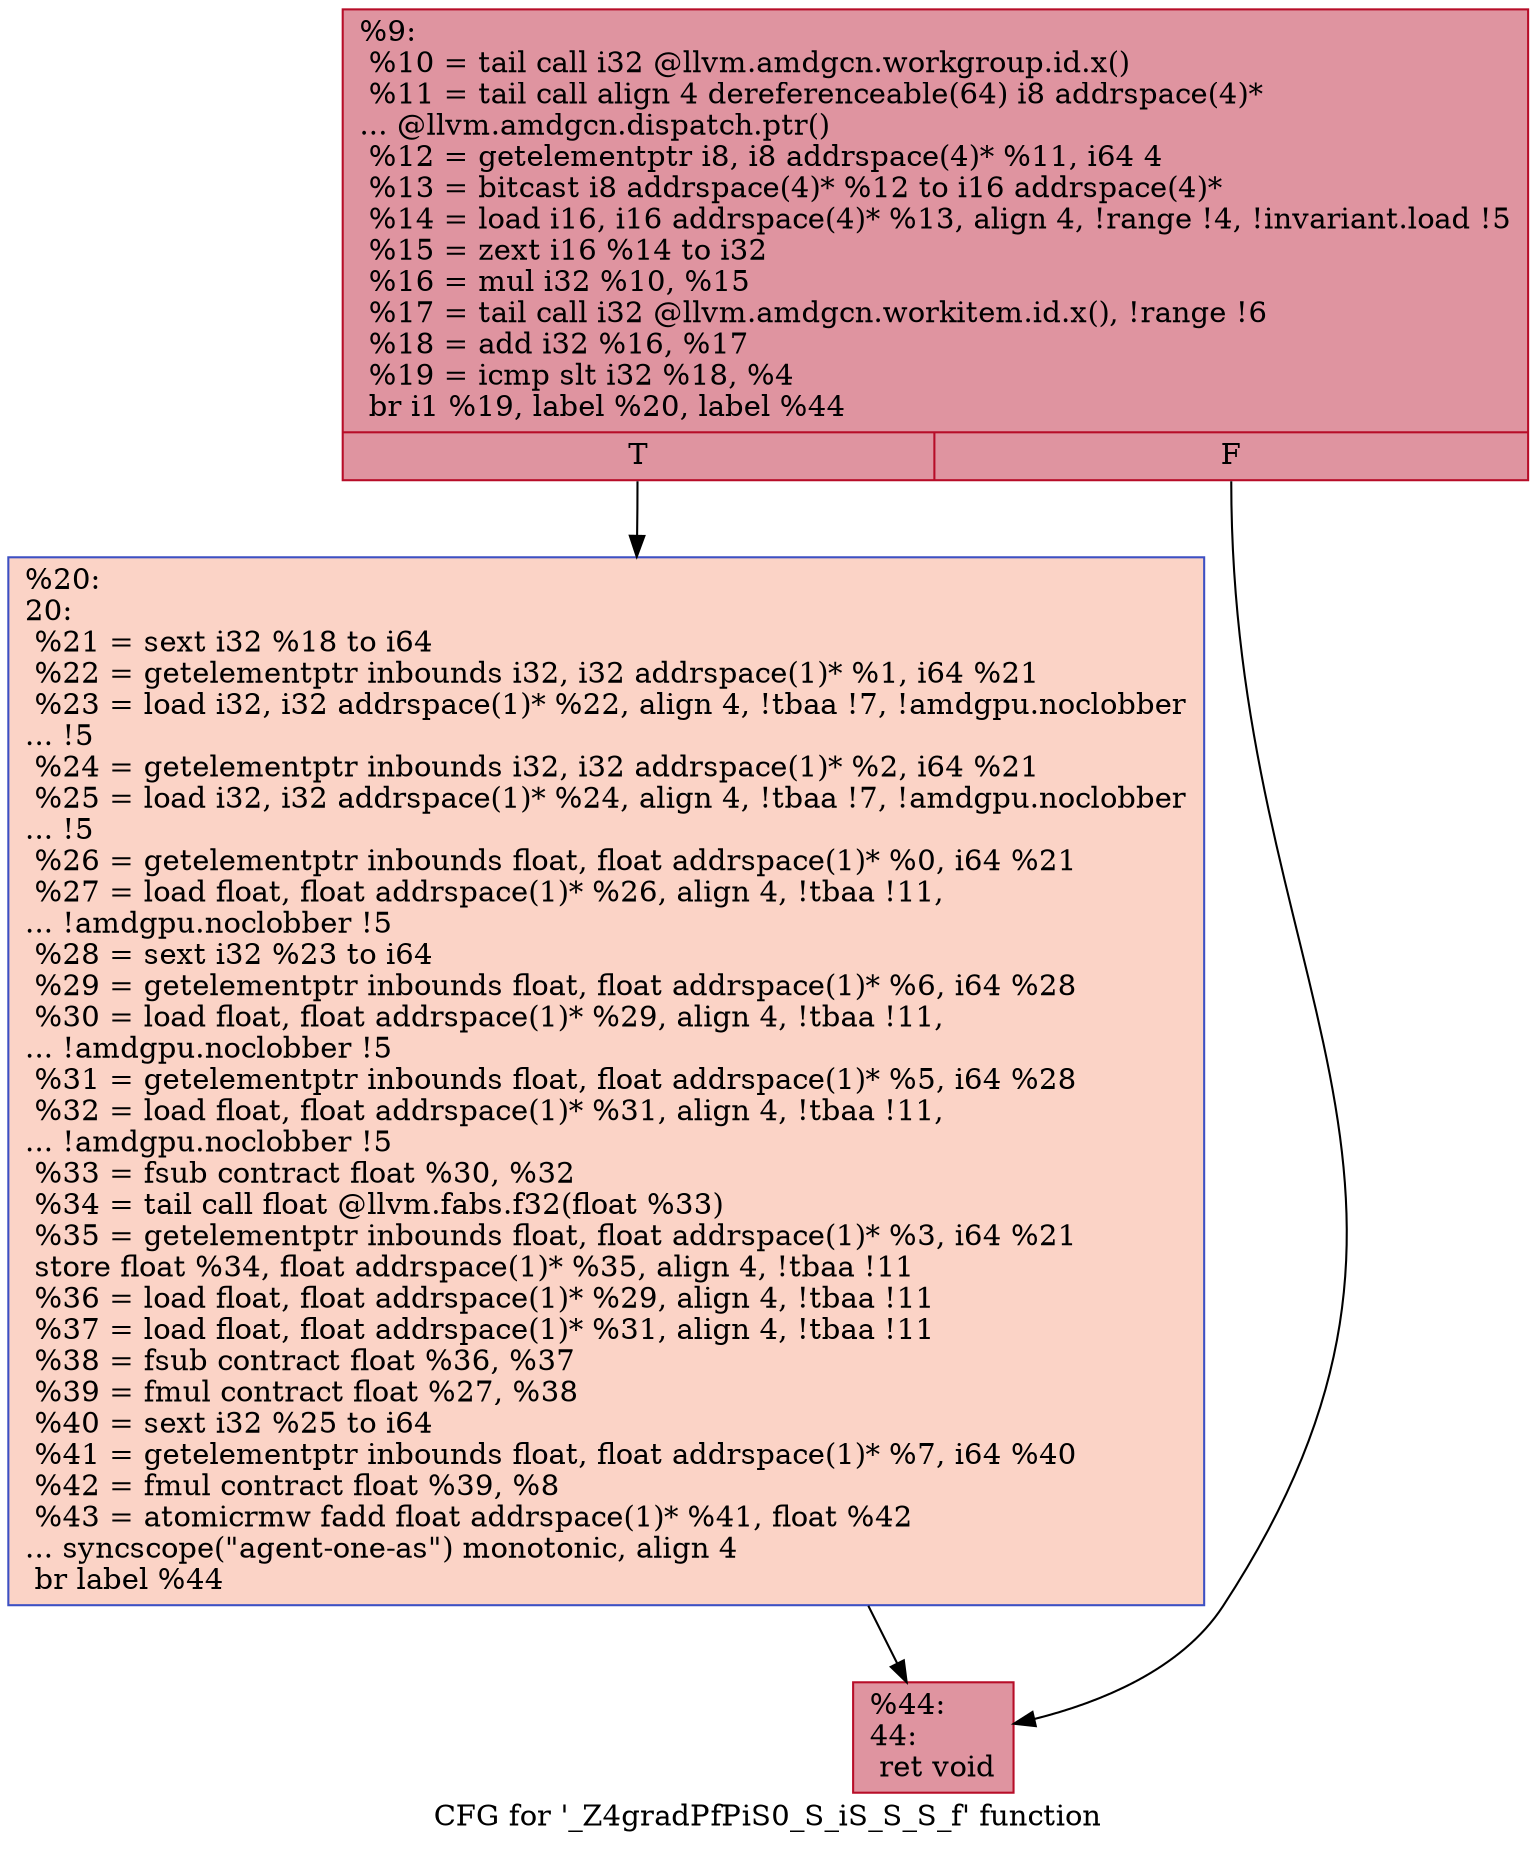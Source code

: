 digraph "CFG for '_Z4gradPfPiS0_S_iS_S_S_f' function" {
	label="CFG for '_Z4gradPfPiS0_S_iS_S_S_f' function";

	Node0x5c93c00 [shape=record,color="#b70d28ff", style=filled, fillcolor="#b70d2870",label="{%9:\l  %10 = tail call i32 @llvm.amdgcn.workgroup.id.x()\l  %11 = tail call align 4 dereferenceable(64) i8 addrspace(4)*\l... @llvm.amdgcn.dispatch.ptr()\l  %12 = getelementptr i8, i8 addrspace(4)* %11, i64 4\l  %13 = bitcast i8 addrspace(4)* %12 to i16 addrspace(4)*\l  %14 = load i16, i16 addrspace(4)* %13, align 4, !range !4, !invariant.load !5\l  %15 = zext i16 %14 to i32\l  %16 = mul i32 %10, %15\l  %17 = tail call i32 @llvm.amdgcn.workitem.id.x(), !range !6\l  %18 = add i32 %16, %17\l  %19 = icmp slt i32 %18, %4\l  br i1 %19, label %20, label %44\l|{<s0>T|<s1>F}}"];
	Node0x5c93c00:s0 -> Node0x5c966e0;
	Node0x5c93c00:s1 -> Node0x5c96770;
	Node0x5c966e0 [shape=record,color="#3d50c3ff", style=filled, fillcolor="#f59c7d70",label="{%20:\l20:                                               \l  %21 = sext i32 %18 to i64\l  %22 = getelementptr inbounds i32, i32 addrspace(1)* %1, i64 %21\l  %23 = load i32, i32 addrspace(1)* %22, align 4, !tbaa !7, !amdgpu.noclobber\l... !5\l  %24 = getelementptr inbounds i32, i32 addrspace(1)* %2, i64 %21\l  %25 = load i32, i32 addrspace(1)* %24, align 4, !tbaa !7, !amdgpu.noclobber\l... !5\l  %26 = getelementptr inbounds float, float addrspace(1)* %0, i64 %21\l  %27 = load float, float addrspace(1)* %26, align 4, !tbaa !11,\l... !amdgpu.noclobber !5\l  %28 = sext i32 %23 to i64\l  %29 = getelementptr inbounds float, float addrspace(1)* %6, i64 %28\l  %30 = load float, float addrspace(1)* %29, align 4, !tbaa !11,\l... !amdgpu.noclobber !5\l  %31 = getelementptr inbounds float, float addrspace(1)* %5, i64 %28\l  %32 = load float, float addrspace(1)* %31, align 4, !tbaa !11,\l... !amdgpu.noclobber !5\l  %33 = fsub contract float %30, %32\l  %34 = tail call float @llvm.fabs.f32(float %33)\l  %35 = getelementptr inbounds float, float addrspace(1)* %3, i64 %21\l  store float %34, float addrspace(1)* %35, align 4, !tbaa !11\l  %36 = load float, float addrspace(1)* %29, align 4, !tbaa !11\l  %37 = load float, float addrspace(1)* %31, align 4, !tbaa !11\l  %38 = fsub contract float %36, %37\l  %39 = fmul contract float %27, %38\l  %40 = sext i32 %25 to i64\l  %41 = getelementptr inbounds float, float addrspace(1)* %7, i64 %40\l  %42 = fmul contract float %39, %8\l  %43 = atomicrmw fadd float addrspace(1)* %41, float %42\l... syncscope(\"agent-one-as\") monotonic, align 4\l  br label %44\l}"];
	Node0x5c966e0 -> Node0x5c96770;
	Node0x5c96770 [shape=record,color="#b70d28ff", style=filled, fillcolor="#b70d2870",label="{%44:\l44:                                               \l  ret void\l}"];
}
